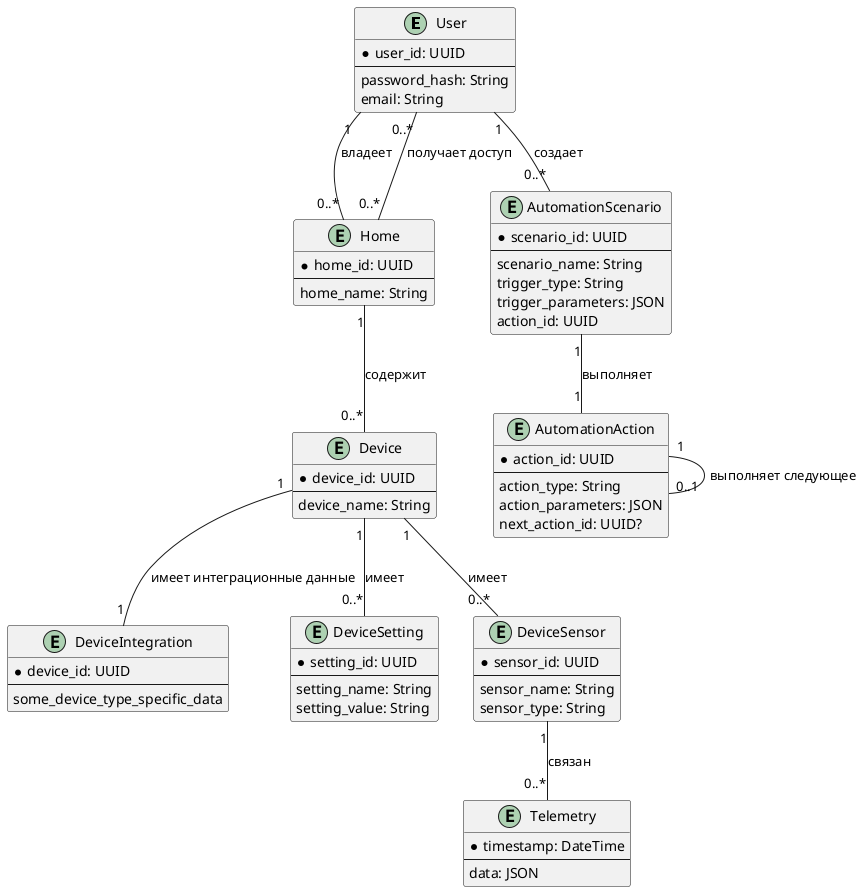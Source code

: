 @startuml

entity "User" as user {
  * user_id: UUID
  --
  password_hash: String
  email: String
}

entity "Home" as home {
  * home_id: UUID
  --
  home_name: String
}

user "1" -- "0..*" home : "владеет"
user "0..*" -- "0..*" home : "получает доступ"

entity "Device" as device {
  * device_id: UUID
  --
  device_name: String
}

home "1" -- "0..*" device : "содержит"

entity "DeviceIntegration" as device_integration {
  * device_id: UUID
  --
  some_device_type_specific_data
}

device "1" -- "1" device_integration : "имеет интеграционные данные"

entity "DeviceSetting" as device_setting {
  * setting_id: UUID
  --
  setting_name: String
  setting_value: String
}

device "1" -- "0..*" device_setting : "имеет"

entity "DeviceSensor" as device_sensor {
  * sensor_id: UUID
  --
  sensor_name: String
  sensor_type: String
}

device "1" -- "0..*" device_sensor : "имеет"

entity "Telemetry" as telemetry {
  * timestamp: DateTime
  --
  data: JSON
}

device_sensor "1" -- "0..*" telemetry : "связан"

entity "AutomationScenario" as automation_scenario {
  * scenario_id: UUID
  --
  scenario_name: String
  trigger_type: String
  trigger_parameters: JSON
  action_id: UUID
}

entity "AutomationAction" as automation_action {
  * action_id: UUID
  --
  action_type: String
  action_parameters: JSON
  next_action_id: UUID?
}

user "1" -- "0..*" automation_scenario : "создает"

automation_scenario "1" -- "1" automation_action : "выполняет"
automation_action "1" -- "0..1" automation_action : "выполняет следующее"

@enduml
